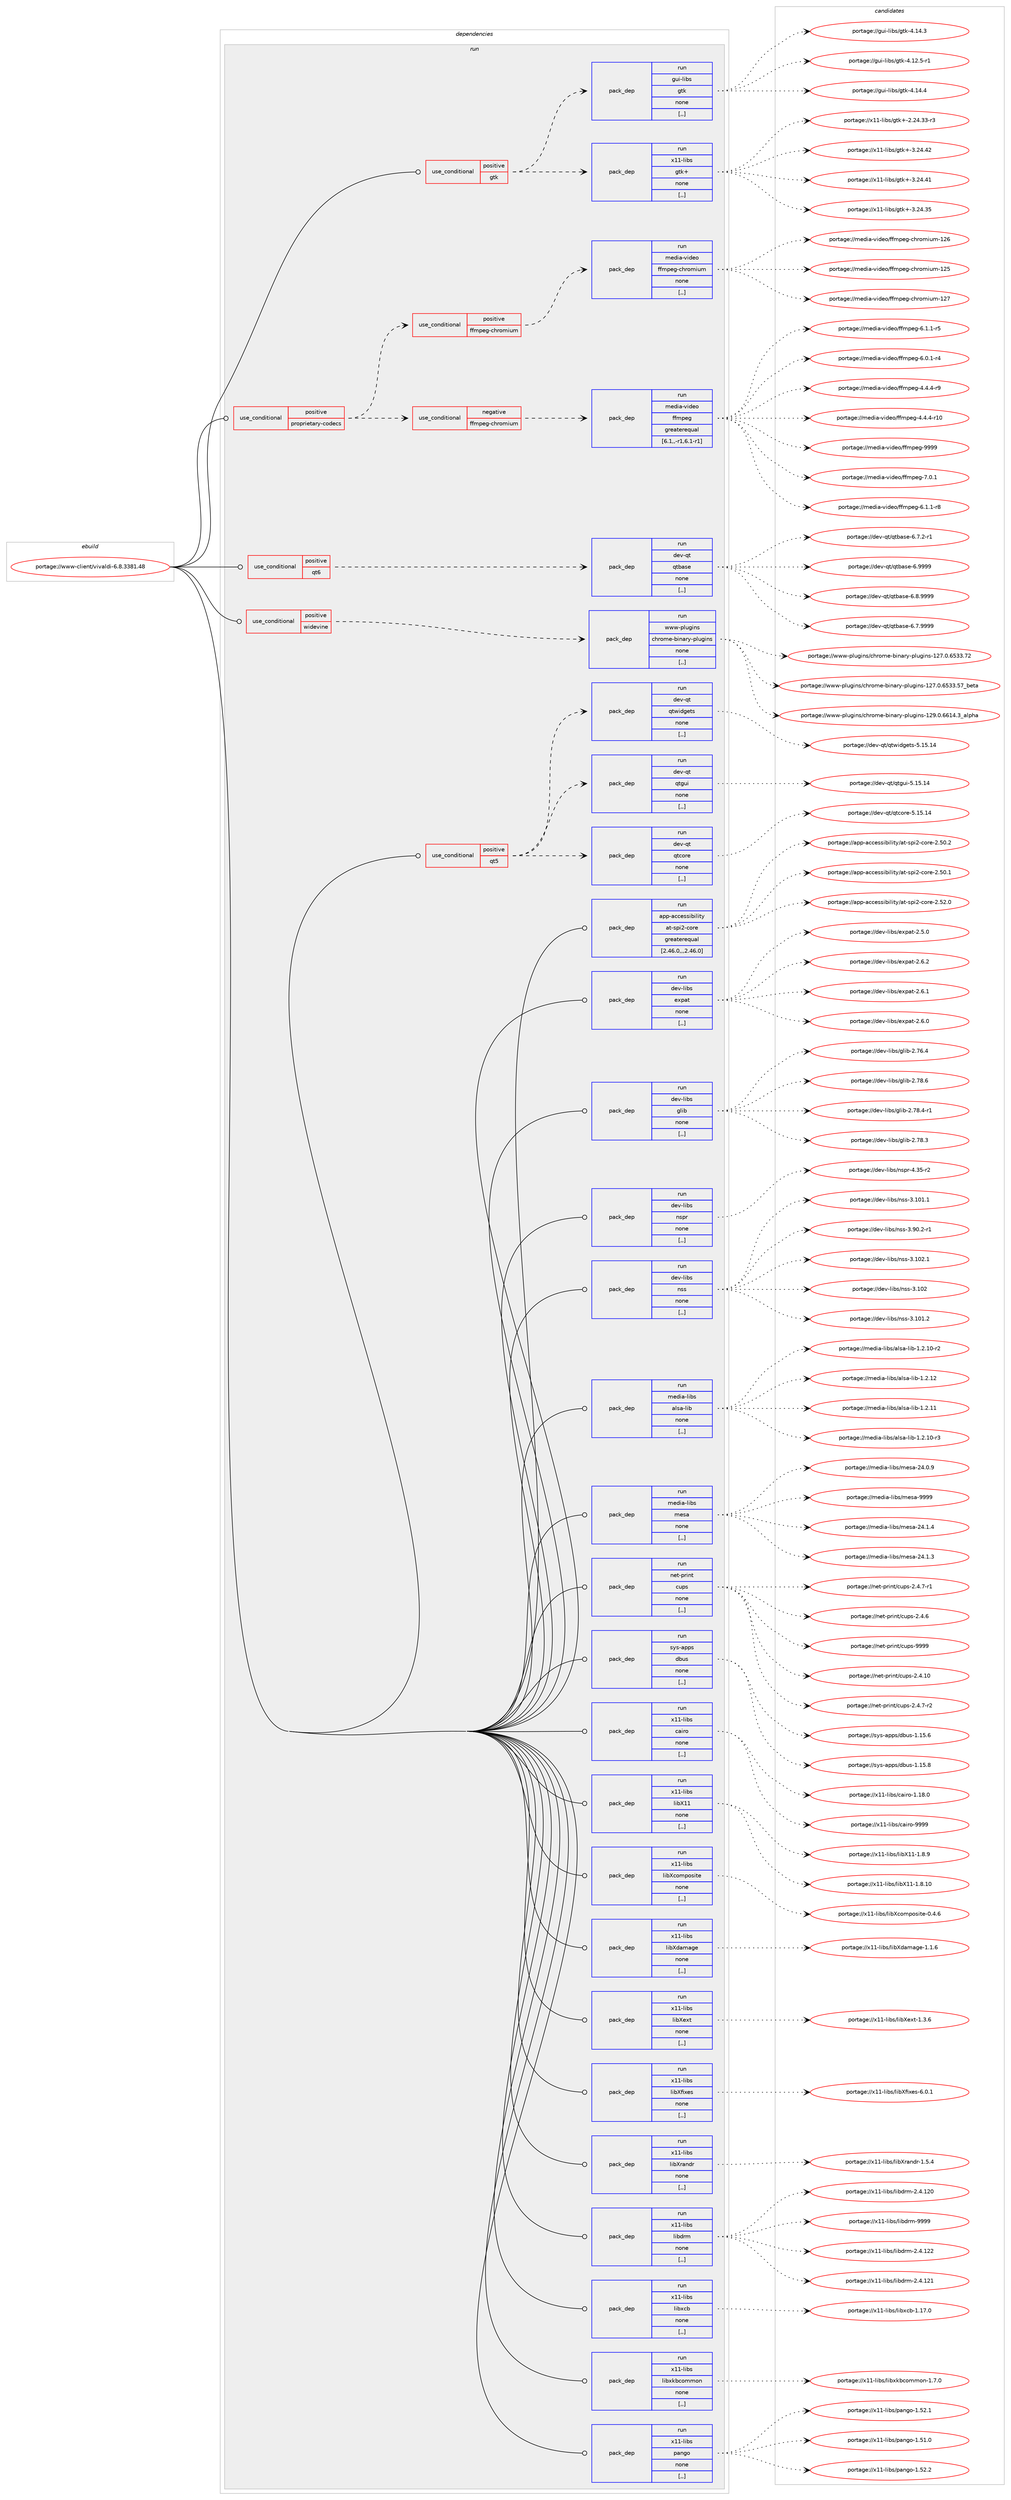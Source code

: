 digraph prolog {

# *************
# Graph options
# *************

newrank=true;
concentrate=true;
compound=true;
graph [rankdir=LR,fontname=Helvetica,fontsize=10,ranksep=1.5];#, ranksep=2.5, nodesep=0.2];
edge  [arrowhead=vee];
node  [fontname=Helvetica,fontsize=10];

# **********
# The ebuild
# **********

subgraph cluster_leftcol {
color=gray;
label=<<i>ebuild</i>>;
id [label="portage://www-client/vivaldi-6.8.3381.48", color=red, width=4, href="../www-client/vivaldi-6.8.3381.48.svg"];
}

# ****************
# The dependencies
# ****************

subgraph cluster_midcol {
color=gray;
label=<<i>dependencies</i>>;
subgraph cluster_compile {
fillcolor="#eeeeee";
style=filled;
label=<<i>compile</i>>;
}
subgraph cluster_compileandrun {
fillcolor="#eeeeee";
style=filled;
label=<<i>compile and run</i>>;
}
subgraph cluster_run {
fillcolor="#eeeeee";
style=filled;
label=<<i>run</i>>;
subgraph cond120284 {
dependency452003 [label=<<TABLE BORDER="0" CELLBORDER="1" CELLSPACING="0" CELLPADDING="4"><TR><TD ROWSPAN="3" CELLPADDING="10">use_conditional</TD></TR><TR><TD>positive</TD></TR><TR><TD>gtk</TD></TR></TABLE>>, shape=none, color=red];
subgraph pack328355 {
dependency452004 [label=<<TABLE BORDER="0" CELLBORDER="1" CELLSPACING="0" CELLPADDING="4" WIDTH="220"><TR><TD ROWSPAN="6" CELLPADDING="30">pack_dep</TD></TR><TR><TD WIDTH="110">run</TD></TR><TR><TD>gui-libs</TD></TR><TR><TD>gtk</TD></TR><TR><TD>none</TD></TR><TR><TD>[,,]</TD></TR></TABLE>>, shape=none, color=blue];
}
dependency452003:e -> dependency452004:w [weight=20,style="dashed",arrowhead="vee"];
subgraph pack328356 {
dependency452005 [label=<<TABLE BORDER="0" CELLBORDER="1" CELLSPACING="0" CELLPADDING="4" WIDTH="220"><TR><TD ROWSPAN="6" CELLPADDING="30">pack_dep</TD></TR><TR><TD WIDTH="110">run</TD></TR><TR><TD>x11-libs</TD></TR><TR><TD>gtk+</TD></TR><TR><TD>none</TD></TR><TR><TD>[,,]</TD></TR></TABLE>>, shape=none, color=blue];
}
dependency452003:e -> dependency452005:w [weight=20,style="dashed",arrowhead="vee"];
}
id:e -> dependency452003:w [weight=20,style="solid",arrowhead="odot"];
subgraph cond120285 {
dependency452006 [label=<<TABLE BORDER="0" CELLBORDER="1" CELLSPACING="0" CELLPADDING="4"><TR><TD ROWSPAN="3" CELLPADDING="10">use_conditional</TD></TR><TR><TD>positive</TD></TR><TR><TD>proprietary-codecs</TD></TR></TABLE>>, shape=none, color=red];
subgraph cond120286 {
dependency452007 [label=<<TABLE BORDER="0" CELLBORDER="1" CELLSPACING="0" CELLPADDING="4"><TR><TD ROWSPAN="3" CELLPADDING="10">use_conditional</TD></TR><TR><TD>negative</TD></TR><TR><TD>ffmpeg-chromium</TD></TR></TABLE>>, shape=none, color=red];
subgraph pack328357 {
dependency452008 [label=<<TABLE BORDER="0" CELLBORDER="1" CELLSPACING="0" CELLPADDING="4" WIDTH="220"><TR><TD ROWSPAN="6" CELLPADDING="30">pack_dep</TD></TR><TR><TD WIDTH="110">run</TD></TR><TR><TD>media-video</TD></TR><TR><TD>ffmpeg</TD></TR><TR><TD>greaterequal</TD></TR><TR><TD>[6.1,,-r1,6.1-r1]</TD></TR></TABLE>>, shape=none, color=blue];
}
dependency452007:e -> dependency452008:w [weight=20,style="dashed",arrowhead="vee"];
}
dependency452006:e -> dependency452007:w [weight=20,style="dashed",arrowhead="vee"];
subgraph cond120287 {
dependency452009 [label=<<TABLE BORDER="0" CELLBORDER="1" CELLSPACING="0" CELLPADDING="4"><TR><TD ROWSPAN="3" CELLPADDING="10">use_conditional</TD></TR><TR><TD>positive</TD></TR><TR><TD>ffmpeg-chromium</TD></TR></TABLE>>, shape=none, color=red];
subgraph pack328358 {
dependency452010 [label=<<TABLE BORDER="0" CELLBORDER="1" CELLSPACING="0" CELLPADDING="4" WIDTH="220"><TR><TD ROWSPAN="6" CELLPADDING="30">pack_dep</TD></TR><TR><TD WIDTH="110">run</TD></TR><TR><TD>media-video</TD></TR><TR><TD>ffmpeg-chromium</TD></TR><TR><TD>none</TD></TR><TR><TD>[,,]</TD></TR></TABLE>>, shape=none, color=blue];
}
dependency452009:e -> dependency452010:w [weight=20,style="dashed",arrowhead="vee"];
}
dependency452006:e -> dependency452009:w [weight=20,style="dashed",arrowhead="vee"];
}
id:e -> dependency452006:w [weight=20,style="solid",arrowhead="odot"];
subgraph cond120288 {
dependency452011 [label=<<TABLE BORDER="0" CELLBORDER="1" CELLSPACING="0" CELLPADDING="4"><TR><TD ROWSPAN="3" CELLPADDING="10">use_conditional</TD></TR><TR><TD>positive</TD></TR><TR><TD>qt5</TD></TR></TABLE>>, shape=none, color=red];
subgraph pack328359 {
dependency452012 [label=<<TABLE BORDER="0" CELLBORDER="1" CELLSPACING="0" CELLPADDING="4" WIDTH="220"><TR><TD ROWSPAN="6" CELLPADDING="30">pack_dep</TD></TR><TR><TD WIDTH="110">run</TD></TR><TR><TD>dev-qt</TD></TR><TR><TD>qtcore</TD></TR><TR><TD>none</TD></TR><TR><TD>[,,]</TD></TR></TABLE>>, shape=none, color=blue];
}
dependency452011:e -> dependency452012:w [weight=20,style="dashed",arrowhead="vee"];
subgraph pack328360 {
dependency452013 [label=<<TABLE BORDER="0" CELLBORDER="1" CELLSPACING="0" CELLPADDING="4" WIDTH="220"><TR><TD ROWSPAN="6" CELLPADDING="30">pack_dep</TD></TR><TR><TD WIDTH="110">run</TD></TR><TR><TD>dev-qt</TD></TR><TR><TD>qtgui</TD></TR><TR><TD>none</TD></TR><TR><TD>[,,]</TD></TR></TABLE>>, shape=none, color=blue];
}
dependency452011:e -> dependency452013:w [weight=20,style="dashed",arrowhead="vee"];
subgraph pack328361 {
dependency452014 [label=<<TABLE BORDER="0" CELLBORDER="1" CELLSPACING="0" CELLPADDING="4" WIDTH="220"><TR><TD ROWSPAN="6" CELLPADDING="30">pack_dep</TD></TR><TR><TD WIDTH="110">run</TD></TR><TR><TD>dev-qt</TD></TR><TR><TD>qtwidgets</TD></TR><TR><TD>none</TD></TR><TR><TD>[,,]</TD></TR></TABLE>>, shape=none, color=blue];
}
dependency452011:e -> dependency452014:w [weight=20,style="dashed",arrowhead="vee"];
}
id:e -> dependency452011:w [weight=20,style="solid",arrowhead="odot"];
subgraph cond120289 {
dependency452015 [label=<<TABLE BORDER="0" CELLBORDER="1" CELLSPACING="0" CELLPADDING="4"><TR><TD ROWSPAN="3" CELLPADDING="10">use_conditional</TD></TR><TR><TD>positive</TD></TR><TR><TD>qt6</TD></TR></TABLE>>, shape=none, color=red];
subgraph pack328362 {
dependency452016 [label=<<TABLE BORDER="0" CELLBORDER="1" CELLSPACING="0" CELLPADDING="4" WIDTH="220"><TR><TD ROWSPAN="6" CELLPADDING="30">pack_dep</TD></TR><TR><TD WIDTH="110">run</TD></TR><TR><TD>dev-qt</TD></TR><TR><TD>qtbase</TD></TR><TR><TD>none</TD></TR><TR><TD>[,,]</TD></TR></TABLE>>, shape=none, color=blue];
}
dependency452015:e -> dependency452016:w [weight=20,style="dashed",arrowhead="vee"];
}
id:e -> dependency452015:w [weight=20,style="solid",arrowhead="odot"];
subgraph cond120290 {
dependency452017 [label=<<TABLE BORDER="0" CELLBORDER="1" CELLSPACING="0" CELLPADDING="4"><TR><TD ROWSPAN="3" CELLPADDING="10">use_conditional</TD></TR><TR><TD>positive</TD></TR><TR><TD>widevine</TD></TR></TABLE>>, shape=none, color=red];
subgraph pack328363 {
dependency452018 [label=<<TABLE BORDER="0" CELLBORDER="1" CELLSPACING="0" CELLPADDING="4" WIDTH="220"><TR><TD ROWSPAN="6" CELLPADDING="30">pack_dep</TD></TR><TR><TD WIDTH="110">run</TD></TR><TR><TD>www-plugins</TD></TR><TR><TD>chrome-binary-plugins</TD></TR><TR><TD>none</TD></TR><TR><TD>[,,]</TD></TR></TABLE>>, shape=none, color=blue];
}
dependency452017:e -> dependency452018:w [weight=20,style="dashed",arrowhead="vee"];
}
id:e -> dependency452017:w [weight=20,style="solid",arrowhead="odot"];
subgraph pack328364 {
dependency452019 [label=<<TABLE BORDER="0" CELLBORDER="1" CELLSPACING="0" CELLPADDING="4" WIDTH="220"><TR><TD ROWSPAN="6" CELLPADDING="30">pack_dep</TD></TR><TR><TD WIDTH="110">run</TD></TR><TR><TD>app-accessibility</TD></TR><TR><TD>at-spi2-core</TD></TR><TR><TD>greaterequal</TD></TR><TR><TD>[2.46.0,,,2.46.0]</TD></TR></TABLE>>, shape=none, color=blue];
}
id:e -> dependency452019:w [weight=20,style="solid",arrowhead="odot"];
subgraph pack328365 {
dependency452020 [label=<<TABLE BORDER="0" CELLBORDER="1" CELLSPACING="0" CELLPADDING="4" WIDTH="220"><TR><TD ROWSPAN="6" CELLPADDING="30">pack_dep</TD></TR><TR><TD WIDTH="110">run</TD></TR><TR><TD>dev-libs</TD></TR><TR><TD>expat</TD></TR><TR><TD>none</TD></TR><TR><TD>[,,]</TD></TR></TABLE>>, shape=none, color=blue];
}
id:e -> dependency452020:w [weight=20,style="solid",arrowhead="odot"];
subgraph pack328366 {
dependency452021 [label=<<TABLE BORDER="0" CELLBORDER="1" CELLSPACING="0" CELLPADDING="4" WIDTH="220"><TR><TD ROWSPAN="6" CELLPADDING="30">pack_dep</TD></TR><TR><TD WIDTH="110">run</TD></TR><TR><TD>dev-libs</TD></TR><TR><TD>glib</TD></TR><TR><TD>none</TD></TR><TR><TD>[,,]</TD></TR></TABLE>>, shape=none, color=blue];
}
id:e -> dependency452021:w [weight=20,style="solid",arrowhead="odot"];
subgraph pack328367 {
dependency452022 [label=<<TABLE BORDER="0" CELLBORDER="1" CELLSPACING="0" CELLPADDING="4" WIDTH="220"><TR><TD ROWSPAN="6" CELLPADDING="30">pack_dep</TD></TR><TR><TD WIDTH="110">run</TD></TR><TR><TD>dev-libs</TD></TR><TR><TD>nspr</TD></TR><TR><TD>none</TD></TR><TR><TD>[,,]</TD></TR></TABLE>>, shape=none, color=blue];
}
id:e -> dependency452022:w [weight=20,style="solid",arrowhead="odot"];
subgraph pack328368 {
dependency452023 [label=<<TABLE BORDER="0" CELLBORDER="1" CELLSPACING="0" CELLPADDING="4" WIDTH="220"><TR><TD ROWSPAN="6" CELLPADDING="30">pack_dep</TD></TR><TR><TD WIDTH="110">run</TD></TR><TR><TD>dev-libs</TD></TR><TR><TD>nss</TD></TR><TR><TD>none</TD></TR><TR><TD>[,,]</TD></TR></TABLE>>, shape=none, color=blue];
}
id:e -> dependency452023:w [weight=20,style="solid",arrowhead="odot"];
subgraph pack328369 {
dependency452024 [label=<<TABLE BORDER="0" CELLBORDER="1" CELLSPACING="0" CELLPADDING="4" WIDTH="220"><TR><TD ROWSPAN="6" CELLPADDING="30">pack_dep</TD></TR><TR><TD WIDTH="110">run</TD></TR><TR><TD>media-libs</TD></TR><TR><TD>alsa-lib</TD></TR><TR><TD>none</TD></TR><TR><TD>[,,]</TD></TR></TABLE>>, shape=none, color=blue];
}
id:e -> dependency452024:w [weight=20,style="solid",arrowhead="odot"];
subgraph pack328370 {
dependency452025 [label=<<TABLE BORDER="0" CELLBORDER="1" CELLSPACING="0" CELLPADDING="4" WIDTH="220"><TR><TD ROWSPAN="6" CELLPADDING="30">pack_dep</TD></TR><TR><TD WIDTH="110">run</TD></TR><TR><TD>media-libs</TD></TR><TR><TD>mesa</TD></TR><TR><TD>none</TD></TR><TR><TD>[,,]</TD></TR></TABLE>>, shape=none, color=blue];
}
id:e -> dependency452025:w [weight=20,style="solid",arrowhead="odot"];
subgraph pack328371 {
dependency452026 [label=<<TABLE BORDER="0" CELLBORDER="1" CELLSPACING="0" CELLPADDING="4" WIDTH="220"><TR><TD ROWSPAN="6" CELLPADDING="30">pack_dep</TD></TR><TR><TD WIDTH="110">run</TD></TR><TR><TD>net-print</TD></TR><TR><TD>cups</TD></TR><TR><TD>none</TD></TR><TR><TD>[,,]</TD></TR></TABLE>>, shape=none, color=blue];
}
id:e -> dependency452026:w [weight=20,style="solid",arrowhead="odot"];
subgraph pack328372 {
dependency452027 [label=<<TABLE BORDER="0" CELLBORDER="1" CELLSPACING="0" CELLPADDING="4" WIDTH="220"><TR><TD ROWSPAN="6" CELLPADDING="30">pack_dep</TD></TR><TR><TD WIDTH="110">run</TD></TR><TR><TD>sys-apps</TD></TR><TR><TD>dbus</TD></TR><TR><TD>none</TD></TR><TR><TD>[,,]</TD></TR></TABLE>>, shape=none, color=blue];
}
id:e -> dependency452027:w [weight=20,style="solid",arrowhead="odot"];
subgraph pack328373 {
dependency452028 [label=<<TABLE BORDER="0" CELLBORDER="1" CELLSPACING="0" CELLPADDING="4" WIDTH="220"><TR><TD ROWSPAN="6" CELLPADDING="30">pack_dep</TD></TR><TR><TD WIDTH="110">run</TD></TR><TR><TD>x11-libs</TD></TR><TR><TD>cairo</TD></TR><TR><TD>none</TD></TR><TR><TD>[,,]</TD></TR></TABLE>>, shape=none, color=blue];
}
id:e -> dependency452028:w [weight=20,style="solid",arrowhead="odot"];
subgraph pack328374 {
dependency452029 [label=<<TABLE BORDER="0" CELLBORDER="1" CELLSPACING="0" CELLPADDING="4" WIDTH="220"><TR><TD ROWSPAN="6" CELLPADDING="30">pack_dep</TD></TR><TR><TD WIDTH="110">run</TD></TR><TR><TD>x11-libs</TD></TR><TR><TD>libX11</TD></TR><TR><TD>none</TD></TR><TR><TD>[,,]</TD></TR></TABLE>>, shape=none, color=blue];
}
id:e -> dependency452029:w [weight=20,style="solid",arrowhead="odot"];
subgraph pack328375 {
dependency452030 [label=<<TABLE BORDER="0" CELLBORDER="1" CELLSPACING="0" CELLPADDING="4" WIDTH="220"><TR><TD ROWSPAN="6" CELLPADDING="30">pack_dep</TD></TR><TR><TD WIDTH="110">run</TD></TR><TR><TD>x11-libs</TD></TR><TR><TD>libXcomposite</TD></TR><TR><TD>none</TD></TR><TR><TD>[,,]</TD></TR></TABLE>>, shape=none, color=blue];
}
id:e -> dependency452030:w [weight=20,style="solid",arrowhead="odot"];
subgraph pack328376 {
dependency452031 [label=<<TABLE BORDER="0" CELLBORDER="1" CELLSPACING="0" CELLPADDING="4" WIDTH="220"><TR><TD ROWSPAN="6" CELLPADDING="30">pack_dep</TD></TR><TR><TD WIDTH="110">run</TD></TR><TR><TD>x11-libs</TD></TR><TR><TD>libXdamage</TD></TR><TR><TD>none</TD></TR><TR><TD>[,,]</TD></TR></TABLE>>, shape=none, color=blue];
}
id:e -> dependency452031:w [weight=20,style="solid",arrowhead="odot"];
subgraph pack328377 {
dependency452032 [label=<<TABLE BORDER="0" CELLBORDER="1" CELLSPACING="0" CELLPADDING="4" WIDTH="220"><TR><TD ROWSPAN="6" CELLPADDING="30">pack_dep</TD></TR><TR><TD WIDTH="110">run</TD></TR><TR><TD>x11-libs</TD></TR><TR><TD>libXext</TD></TR><TR><TD>none</TD></TR><TR><TD>[,,]</TD></TR></TABLE>>, shape=none, color=blue];
}
id:e -> dependency452032:w [weight=20,style="solid",arrowhead="odot"];
subgraph pack328378 {
dependency452033 [label=<<TABLE BORDER="0" CELLBORDER="1" CELLSPACING="0" CELLPADDING="4" WIDTH="220"><TR><TD ROWSPAN="6" CELLPADDING="30">pack_dep</TD></TR><TR><TD WIDTH="110">run</TD></TR><TR><TD>x11-libs</TD></TR><TR><TD>libXfixes</TD></TR><TR><TD>none</TD></TR><TR><TD>[,,]</TD></TR></TABLE>>, shape=none, color=blue];
}
id:e -> dependency452033:w [weight=20,style="solid",arrowhead="odot"];
subgraph pack328379 {
dependency452034 [label=<<TABLE BORDER="0" CELLBORDER="1" CELLSPACING="0" CELLPADDING="4" WIDTH="220"><TR><TD ROWSPAN="6" CELLPADDING="30">pack_dep</TD></TR><TR><TD WIDTH="110">run</TD></TR><TR><TD>x11-libs</TD></TR><TR><TD>libXrandr</TD></TR><TR><TD>none</TD></TR><TR><TD>[,,]</TD></TR></TABLE>>, shape=none, color=blue];
}
id:e -> dependency452034:w [weight=20,style="solid",arrowhead="odot"];
subgraph pack328380 {
dependency452035 [label=<<TABLE BORDER="0" CELLBORDER="1" CELLSPACING="0" CELLPADDING="4" WIDTH="220"><TR><TD ROWSPAN="6" CELLPADDING="30">pack_dep</TD></TR><TR><TD WIDTH="110">run</TD></TR><TR><TD>x11-libs</TD></TR><TR><TD>libdrm</TD></TR><TR><TD>none</TD></TR><TR><TD>[,,]</TD></TR></TABLE>>, shape=none, color=blue];
}
id:e -> dependency452035:w [weight=20,style="solid",arrowhead="odot"];
subgraph pack328381 {
dependency452036 [label=<<TABLE BORDER="0" CELLBORDER="1" CELLSPACING="0" CELLPADDING="4" WIDTH="220"><TR><TD ROWSPAN="6" CELLPADDING="30">pack_dep</TD></TR><TR><TD WIDTH="110">run</TD></TR><TR><TD>x11-libs</TD></TR><TR><TD>libxcb</TD></TR><TR><TD>none</TD></TR><TR><TD>[,,]</TD></TR></TABLE>>, shape=none, color=blue];
}
id:e -> dependency452036:w [weight=20,style="solid",arrowhead="odot"];
subgraph pack328382 {
dependency452037 [label=<<TABLE BORDER="0" CELLBORDER="1" CELLSPACING="0" CELLPADDING="4" WIDTH="220"><TR><TD ROWSPAN="6" CELLPADDING="30">pack_dep</TD></TR><TR><TD WIDTH="110">run</TD></TR><TR><TD>x11-libs</TD></TR><TR><TD>libxkbcommon</TD></TR><TR><TD>none</TD></TR><TR><TD>[,,]</TD></TR></TABLE>>, shape=none, color=blue];
}
id:e -> dependency452037:w [weight=20,style="solid",arrowhead="odot"];
subgraph pack328383 {
dependency452038 [label=<<TABLE BORDER="0" CELLBORDER="1" CELLSPACING="0" CELLPADDING="4" WIDTH="220"><TR><TD ROWSPAN="6" CELLPADDING="30">pack_dep</TD></TR><TR><TD WIDTH="110">run</TD></TR><TR><TD>x11-libs</TD></TR><TR><TD>pango</TD></TR><TR><TD>none</TD></TR><TR><TD>[,,]</TD></TR></TABLE>>, shape=none, color=blue];
}
id:e -> dependency452038:w [weight=20,style="solid",arrowhead="odot"];
}
}

# **************
# The candidates
# **************

subgraph cluster_choices {
rank=same;
color=gray;
label=<<i>candidates</i>>;

subgraph choice328355 {
color=black;
nodesep=1;
choice10311710545108105981154710311610745524649524652 [label="portage://gui-libs/gtk-4.14.4", color=red, width=4,href="../gui-libs/gtk-4.14.4.svg"];
choice10311710545108105981154710311610745524649524651 [label="portage://gui-libs/gtk-4.14.3", color=red, width=4,href="../gui-libs/gtk-4.14.3.svg"];
choice103117105451081059811547103116107455246495046534511449 [label="portage://gui-libs/gtk-4.12.5-r1", color=red, width=4,href="../gui-libs/gtk-4.12.5-r1.svg"];
dependency452004:e -> choice10311710545108105981154710311610745524649524652:w [style=dotted,weight="100"];
dependency452004:e -> choice10311710545108105981154710311610745524649524651:w [style=dotted,weight="100"];
dependency452004:e -> choice103117105451081059811547103116107455246495046534511449:w [style=dotted,weight="100"];
}
subgraph choice328356 {
color=black;
nodesep=1;
choice1204949451081059811547103116107434551465052465250 [label="portage://x11-libs/gtk+-3.24.42", color=red, width=4,href="../x11-libs/gtk+-3.24.42.svg"];
choice1204949451081059811547103116107434551465052465249 [label="portage://x11-libs/gtk+-3.24.41", color=red, width=4,href="../x11-libs/gtk+-3.24.41.svg"];
choice1204949451081059811547103116107434551465052465153 [label="portage://x11-libs/gtk+-3.24.35", color=red, width=4,href="../x11-libs/gtk+-3.24.35.svg"];
choice12049494510810598115471031161074345504650524651514511451 [label="portage://x11-libs/gtk+-2.24.33-r3", color=red, width=4,href="../x11-libs/gtk+-2.24.33-r3.svg"];
dependency452005:e -> choice1204949451081059811547103116107434551465052465250:w [style=dotted,weight="100"];
dependency452005:e -> choice1204949451081059811547103116107434551465052465249:w [style=dotted,weight="100"];
dependency452005:e -> choice1204949451081059811547103116107434551465052465153:w [style=dotted,weight="100"];
dependency452005:e -> choice12049494510810598115471031161074345504650524651514511451:w [style=dotted,weight="100"];
}
subgraph choice328357 {
color=black;
nodesep=1;
choice1091011001059745118105100101111471021021091121011034557575757 [label="portage://media-video/ffmpeg-9999", color=red, width=4,href="../media-video/ffmpeg-9999.svg"];
choice109101100105974511810510010111147102102109112101103455546484649 [label="portage://media-video/ffmpeg-7.0.1", color=red, width=4,href="../media-video/ffmpeg-7.0.1.svg"];
choice1091011001059745118105100101111471021021091121011034554464946494511456 [label="portage://media-video/ffmpeg-6.1.1-r8", color=red, width=4,href="../media-video/ffmpeg-6.1.1-r8.svg"];
choice1091011001059745118105100101111471021021091121011034554464946494511453 [label="portage://media-video/ffmpeg-6.1.1-r5", color=red, width=4,href="../media-video/ffmpeg-6.1.1-r5.svg"];
choice1091011001059745118105100101111471021021091121011034554464846494511452 [label="portage://media-video/ffmpeg-6.0.1-r4", color=red, width=4,href="../media-video/ffmpeg-6.0.1-r4.svg"];
choice1091011001059745118105100101111471021021091121011034552465246524511457 [label="portage://media-video/ffmpeg-4.4.4-r9", color=red, width=4,href="../media-video/ffmpeg-4.4.4-r9.svg"];
choice109101100105974511810510010111147102102109112101103455246524652451144948 [label="portage://media-video/ffmpeg-4.4.4-r10", color=red, width=4,href="../media-video/ffmpeg-4.4.4-r10.svg"];
dependency452008:e -> choice1091011001059745118105100101111471021021091121011034557575757:w [style=dotted,weight="100"];
dependency452008:e -> choice109101100105974511810510010111147102102109112101103455546484649:w [style=dotted,weight="100"];
dependency452008:e -> choice1091011001059745118105100101111471021021091121011034554464946494511456:w [style=dotted,weight="100"];
dependency452008:e -> choice1091011001059745118105100101111471021021091121011034554464946494511453:w [style=dotted,weight="100"];
dependency452008:e -> choice1091011001059745118105100101111471021021091121011034554464846494511452:w [style=dotted,weight="100"];
dependency452008:e -> choice1091011001059745118105100101111471021021091121011034552465246524511457:w [style=dotted,weight="100"];
dependency452008:e -> choice109101100105974511810510010111147102102109112101103455246524652451144948:w [style=dotted,weight="100"];
}
subgraph choice328358 {
color=black;
nodesep=1;
choice109101100105974511810510010111147102102109112101103459910411411110910511710945495055 [label="portage://media-video/ffmpeg-chromium-127", color=red, width=4,href="../media-video/ffmpeg-chromium-127.svg"];
choice109101100105974511810510010111147102102109112101103459910411411110910511710945495054 [label="portage://media-video/ffmpeg-chromium-126", color=red, width=4,href="../media-video/ffmpeg-chromium-126.svg"];
choice109101100105974511810510010111147102102109112101103459910411411110910511710945495053 [label="portage://media-video/ffmpeg-chromium-125", color=red, width=4,href="../media-video/ffmpeg-chromium-125.svg"];
dependency452010:e -> choice109101100105974511810510010111147102102109112101103459910411411110910511710945495055:w [style=dotted,weight="100"];
dependency452010:e -> choice109101100105974511810510010111147102102109112101103459910411411110910511710945495054:w [style=dotted,weight="100"];
dependency452010:e -> choice109101100105974511810510010111147102102109112101103459910411411110910511710945495053:w [style=dotted,weight="100"];
}
subgraph choice328359 {
color=black;
nodesep=1;
choice1001011184511311647113116991111141014553464953464952 [label="portage://dev-qt/qtcore-5.15.14", color=red, width=4,href="../dev-qt/qtcore-5.15.14.svg"];
dependency452012:e -> choice1001011184511311647113116991111141014553464953464952:w [style=dotted,weight="100"];
}
subgraph choice328360 {
color=black;
nodesep=1;
choice10010111845113116471131161031171054553464953464952 [label="portage://dev-qt/qtgui-5.15.14", color=red, width=4,href="../dev-qt/qtgui-5.15.14.svg"];
dependency452013:e -> choice10010111845113116471131161031171054553464953464952:w [style=dotted,weight="100"];
}
subgraph choice328361 {
color=black;
nodesep=1;
choice10010111845113116471131161191051001031011161154553464953464952 [label="portage://dev-qt/qtwidgets-5.15.14", color=red, width=4,href="../dev-qt/qtwidgets-5.15.14.svg"];
dependency452014:e -> choice10010111845113116471131161191051001031011161154553464953464952:w [style=dotted,weight="100"];
}
subgraph choice328362 {
color=black;
nodesep=1;
choice1001011184511311647113116989711510145544657575757 [label="portage://dev-qt/qtbase-6.9999", color=red, width=4,href="../dev-qt/qtbase-6.9999.svg"];
choice10010111845113116471131169897115101455446564657575757 [label="portage://dev-qt/qtbase-6.8.9999", color=red, width=4,href="../dev-qt/qtbase-6.8.9999.svg"];
choice10010111845113116471131169897115101455446554657575757 [label="portage://dev-qt/qtbase-6.7.9999", color=red, width=4,href="../dev-qt/qtbase-6.7.9999.svg"];
choice100101118451131164711311698971151014554465546504511449 [label="portage://dev-qt/qtbase-6.7.2-r1", color=red, width=4,href="../dev-qt/qtbase-6.7.2-r1.svg"];
dependency452016:e -> choice1001011184511311647113116989711510145544657575757:w [style=dotted,weight="100"];
dependency452016:e -> choice10010111845113116471131169897115101455446564657575757:w [style=dotted,weight="100"];
dependency452016:e -> choice10010111845113116471131169897115101455446554657575757:w [style=dotted,weight="100"];
dependency452016:e -> choice100101118451131164711311698971151014554465546504511449:w [style=dotted,weight="100"];
}
subgraph choice328363 {
color=black;
nodesep=1;
choice1191191194511210811710310511011547991041141111091014598105110971141214511210811710310511011545495057464846545449524651959710811210497 [label="portage://www-plugins/chrome-binary-plugins-129.0.6614.3_alpha", color=red, width=4,href="../www-plugins/chrome-binary-plugins-129.0.6614.3_alpha.svg"];
choice119119119451121081171031051101154799104114111109101459810511097114121451121081171031051101154549505546484654535151465550 [label="portage://www-plugins/chrome-binary-plugins-127.0.6533.72", color=red, width=4,href="../www-plugins/chrome-binary-plugins-127.0.6533.72.svg"];
choice119119119451121081171031051101154799104114111109101459810511097114121451121081171031051101154549505546484654535151465355959810111697 [label="portage://www-plugins/chrome-binary-plugins-127.0.6533.57_beta", color=red, width=4,href="../www-plugins/chrome-binary-plugins-127.0.6533.57_beta.svg"];
dependency452018:e -> choice1191191194511210811710310511011547991041141111091014598105110971141214511210811710310511011545495057464846545449524651959710811210497:w [style=dotted,weight="100"];
dependency452018:e -> choice119119119451121081171031051101154799104114111109101459810511097114121451121081171031051101154549505546484654535151465550:w [style=dotted,weight="100"];
dependency452018:e -> choice119119119451121081171031051101154799104114111109101459810511097114121451121081171031051101154549505546484654535151465355959810111697:w [style=dotted,weight="100"];
}
subgraph choice328364 {
color=black;
nodesep=1;
choice97112112459799991011151151059810510810511612147971164511511210550459911111410145504653504648 [label="portage://app-accessibility/at-spi2-core-2.52.0", color=red, width=4,href="../app-accessibility/at-spi2-core-2.52.0.svg"];
choice97112112459799991011151151059810510810511612147971164511511210550459911111410145504653484650 [label="portage://app-accessibility/at-spi2-core-2.50.2", color=red, width=4,href="../app-accessibility/at-spi2-core-2.50.2.svg"];
choice97112112459799991011151151059810510810511612147971164511511210550459911111410145504653484649 [label="portage://app-accessibility/at-spi2-core-2.50.1", color=red, width=4,href="../app-accessibility/at-spi2-core-2.50.1.svg"];
dependency452019:e -> choice97112112459799991011151151059810510810511612147971164511511210550459911111410145504653504648:w [style=dotted,weight="100"];
dependency452019:e -> choice97112112459799991011151151059810510810511612147971164511511210550459911111410145504653484650:w [style=dotted,weight="100"];
dependency452019:e -> choice97112112459799991011151151059810510810511612147971164511511210550459911111410145504653484649:w [style=dotted,weight="100"];
}
subgraph choice328365 {
color=black;
nodesep=1;
choice10010111845108105981154710112011297116455046544650 [label="portage://dev-libs/expat-2.6.2", color=red, width=4,href="../dev-libs/expat-2.6.2.svg"];
choice10010111845108105981154710112011297116455046544649 [label="portage://dev-libs/expat-2.6.1", color=red, width=4,href="../dev-libs/expat-2.6.1.svg"];
choice10010111845108105981154710112011297116455046544648 [label="portage://dev-libs/expat-2.6.0", color=red, width=4,href="../dev-libs/expat-2.6.0.svg"];
choice10010111845108105981154710112011297116455046534648 [label="portage://dev-libs/expat-2.5.0", color=red, width=4,href="../dev-libs/expat-2.5.0.svg"];
dependency452020:e -> choice10010111845108105981154710112011297116455046544650:w [style=dotted,weight="100"];
dependency452020:e -> choice10010111845108105981154710112011297116455046544649:w [style=dotted,weight="100"];
dependency452020:e -> choice10010111845108105981154710112011297116455046544648:w [style=dotted,weight="100"];
dependency452020:e -> choice10010111845108105981154710112011297116455046534648:w [style=dotted,weight="100"];
}
subgraph choice328366 {
color=black;
nodesep=1;
choice1001011184510810598115471031081059845504655564654 [label="portage://dev-libs/glib-2.78.6", color=red, width=4,href="../dev-libs/glib-2.78.6.svg"];
choice10010111845108105981154710310810598455046555646524511449 [label="portage://dev-libs/glib-2.78.4-r1", color=red, width=4,href="../dev-libs/glib-2.78.4-r1.svg"];
choice1001011184510810598115471031081059845504655564651 [label="portage://dev-libs/glib-2.78.3", color=red, width=4,href="../dev-libs/glib-2.78.3.svg"];
choice1001011184510810598115471031081059845504655544652 [label="portage://dev-libs/glib-2.76.4", color=red, width=4,href="../dev-libs/glib-2.76.4.svg"];
dependency452021:e -> choice1001011184510810598115471031081059845504655564654:w [style=dotted,weight="100"];
dependency452021:e -> choice10010111845108105981154710310810598455046555646524511449:w [style=dotted,weight="100"];
dependency452021:e -> choice1001011184510810598115471031081059845504655564651:w [style=dotted,weight="100"];
dependency452021:e -> choice1001011184510810598115471031081059845504655544652:w [style=dotted,weight="100"];
}
subgraph choice328367 {
color=black;
nodesep=1;
choice10010111845108105981154711011511211445524651534511450 [label="portage://dev-libs/nspr-4.35-r2", color=red, width=4,href="../dev-libs/nspr-4.35-r2.svg"];
dependency452022:e -> choice10010111845108105981154711011511211445524651534511450:w [style=dotted,weight="100"];
}
subgraph choice328368 {
color=black;
nodesep=1;
choice1001011184510810598115471101151154551464948504649 [label="portage://dev-libs/nss-3.102.1", color=red, width=4,href="../dev-libs/nss-3.102.1.svg"];
choice100101118451081059811547110115115455146494850 [label="portage://dev-libs/nss-3.102", color=red, width=4,href="../dev-libs/nss-3.102.svg"];
choice1001011184510810598115471101151154551464948494650 [label="portage://dev-libs/nss-3.101.2", color=red, width=4,href="../dev-libs/nss-3.101.2.svg"];
choice1001011184510810598115471101151154551464948494649 [label="portage://dev-libs/nss-3.101.1", color=red, width=4,href="../dev-libs/nss-3.101.1.svg"];
choice100101118451081059811547110115115455146574846504511449 [label="portage://dev-libs/nss-3.90.2-r1", color=red, width=4,href="../dev-libs/nss-3.90.2-r1.svg"];
dependency452023:e -> choice1001011184510810598115471101151154551464948504649:w [style=dotted,weight="100"];
dependency452023:e -> choice100101118451081059811547110115115455146494850:w [style=dotted,weight="100"];
dependency452023:e -> choice1001011184510810598115471101151154551464948494650:w [style=dotted,weight="100"];
dependency452023:e -> choice1001011184510810598115471101151154551464948494649:w [style=dotted,weight="100"];
dependency452023:e -> choice100101118451081059811547110115115455146574846504511449:w [style=dotted,weight="100"];
}
subgraph choice328369 {
color=black;
nodesep=1;
choice109101100105974510810598115479710811597451081059845494650464950 [label="portage://media-libs/alsa-lib-1.2.12", color=red, width=4,href="../media-libs/alsa-lib-1.2.12.svg"];
choice109101100105974510810598115479710811597451081059845494650464949 [label="portage://media-libs/alsa-lib-1.2.11", color=red, width=4,href="../media-libs/alsa-lib-1.2.11.svg"];
choice1091011001059745108105981154797108115974510810598454946504649484511451 [label="portage://media-libs/alsa-lib-1.2.10-r3", color=red, width=4,href="../media-libs/alsa-lib-1.2.10-r3.svg"];
choice1091011001059745108105981154797108115974510810598454946504649484511450 [label="portage://media-libs/alsa-lib-1.2.10-r2", color=red, width=4,href="../media-libs/alsa-lib-1.2.10-r2.svg"];
dependency452024:e -> choice109101100105974510810598115479710811597451081059845494650464950:w [style=dotted,weight="100"];
dependency452024:e -> choice109101100105974510810598115479710811597451081059845494650464949:w [style=dotted,weight="100"];
dependency452024:e -> choice1091011001059745108105981154797108115974510810598454946504649484511451:w [style=dotted,weight="100"];
dependency452024:e -> choice1091011001059745108105981154797108115974510810598454946504649484511450:w [style=dotted,weight="100"];
}
subgraph choice328370 {
color=black;
nodesep=1;
choice10910110010597451081059811547109101115974557575757 [label="portage://media-libs/mesa-9999", color=red, width=4,href="../media-libs/mesa-9999.svg"];
choice109101100105974510810598115471091011159745505246494652 [label="portage://media-libs/mesa-24.1.4", color=red, width=4,href="../media-libs/mesa-24.1.4.svg"];
choice109101100105974510810598115471091011159745505246494651 [label="portage://media-libs/mesa-24.1.3", color=red, width=4,href="../media-libs/mesa-24.1.3.svg"];
choice109101100105974510810598115471091011159745505246484657 [label="portage://media-libs/mesa-24.0.9", color=red, width=4,href="../media-libs/mesa-24.0.9.svg"];
dependency452025:e -> choice10910110010597451081059811547109101115974557575757:w [style=dotted,weight="100"];
dependency452025:e -> choice109101100105974510810598115471091011159745505246494652:w [style=dotted,weight="100"];
dependency452025:e -> choice109101100105974510810598115471091011159745505246494651:w [style=dotted,weight="100"];
dependency452025:e -> choice109101100105974510810598115471091011159745505246484657:w [style=dotted,weight="100"];
}
subgraph choice328371 {
color=black;
nodesep=1;
choice1101011164511211410511011647991171121154557575757 [label="portage://net-print/cups-9999", color=red, width=4,href="../net-print/cups-9999.svg"];
choice11010111645112114105110116479911711211545504652464948 [label="portage://net-print/cups-2.4.10", color=red, width=4,href="../net-print/cups-2.4.10.svg"];
choice1101011164511211410511011647991171121154550465246554511450 [label="portage://net-print/cups-2.4.7-r2", color=red, width=4,href="../net-print/cups-2.4.7-r2.svg"];
choice1101011164511211410511011647991171121154550465246554511449 [label="portage://net-print/cups-2.4.7-r1", color=red, width=4,href="../net-print/cups-2.4.7-r1.svg"];
choice110101116451121141051101164799117112115455046524654 [label="portage://net-print/cups-2.4.6", color=red, width=4,href="../net-print/cups-2.4.6.svg"];
dependency452026:e -> choice1101011164511211410511011647991171121154557575757:w [style=dotted,weight="100"];
dependency452026:e -> choice11010111645112114105110116479911711211545504652464948:w [style=dotted,weight="100"];
dependency452026:e -> choice1101011164511211410511011647991171121154550465246554511450:w [style=dotted,weight="100"];
dependency452026:e -> choice1101011164511211410511011647991171121154550465246554511449:w [style=dotted,weight="100"];
dependency452026:e -> choice110101116451121141051101164799117112115455046524654:w [style=dotted,weight="100"];
}
subgraph choice328372 {
color=black;
nodesep=1;
choice1151211154597112112115471009811711545494649534656 [label="portage://sys-apps/dbus-1.15.8", color=red, width=4,href="../sys-apps/dbus-1.15.8.svg"];
choice1151211154597112112115471009811711545494649534654 [label="portage://sys-apps/dbus-1.15.6", color=red, width=4,href="../sys-apps/dbus-1.15.6.svg"];
dependency452027:e -> choice1151211154597112112115471009811711545494649534656:w [style=dotted,weight="100"];
dependency452027:e -> choice1151211154597112112115471009811711545494649534654:w [style=dotted,weight="100"];
}
subgraph choice328373 {
color=black;
nodesep=1;
choice120494945108105981154799971051141114557575757 [label="portage://x11-libs/cairo-9999", color=red, width=4,href="../x11-libs/cairo-9999.svg"];
choice1204949451081059811547999710511411145494649564648 [label="portage://x11-libs/cairo-1.18.0", color=red, width=4,href="../x11-libs/cairo-1.18.0.svg"];
dependency452028:e -> choice120494945108105981154799971051141114557575757:w [style=dotted,weight="100"];
dependency452028:e -> choice1204949451081059811547999710511411145494649564648:w [style=dotted,weight="100"];
}
subgraph choice328374 {
color=black;
nodesep=1;
choice12049494510810598115471081059888494945494656464948 [label="portage://x11-libs/libX11-1.8.10", color=red, width=4,href="../x11-libs/libX11-1.8.10.svg"];
choice120494945108105981154710810598884949454946564657 [label="portage://x11-libs/libX11-1.8.9", color=red, width=4,href="../x11-libs/libX11-1.8.9.svg"];
dependency452029:e -> choice12049494510810598115471081059888494945494656464948:w [style=dotted,weight="100"];
dependency452029:e -> choice120494945108105981154710810598884949454946564657:w [style=dotted,weight="100"];
}
subgraph choice328375 {
color=black;
nodesep=1;
choice1204949451081059811547108105988899111109112111115105116101454846524654 [label="portage://x11-libs/libXcomposite-0.4.6", color=red, width=4,href="../x11-libs/libXcomposite-0.4.6.svg"];
dependency452030:e -> choice1204949451081059811547108105988899111109112111115105116101454846524654:w [style=dotted,weight="100"];
}
subgraph choice328376 {
color=black;
nodesep=1;
choice120494945108105981154710810598881009710997103101454946494654 [label="portage://x11-libs/libXdamage-1.1.6", color=red, width=4,href="../x11-libs/libXdamage-1.1.6.svg"];
dependency452031:e -> choice120494945108105981154710810598881009710997103101454946494654:w [style=dotted,weight="100"];
}
subgraph choice328377 {
color=black;
nodesep=1;
choice12049494510810598115471081059888101120116454946514654 [label="portage://x11-libs/libXext-1.3.6", color=red, width=4,href="../x11-libs/libXext-1.3.6.svg"];
dependency452032:e -> choice12049494510810598115471081059888101120116454946514654:w [style=dotted,weight="100"];
}
subgraph choice328378 {
color=black;
nodesep=1;
choice12049494510810598115471081059888102105120101115455446484649 [label="portage://x11-libs/libXfixes-6.0.1", color=red, width=4,href="../x11-libs/libXfixes-6.0.1.svg"];
dependency452033:e -> choice12049494510810598115471081059888102105120101115455446484649:w [style=dotted,weight="100"];
}
subgraph choice328379 {
color=black;
nodesep=1;
choice1204949451081059811547108105988811497110100114454946534652 [label="portage://x11-libs/libXrandr-1.5.4", color=red, width=4,href="../x11-libs/libXrandr-1.5.4.svg"];
dependency452034:e -> choice1204949451081059811547108105988811497110100114454946534652:w [style=dotted,weight="100"];
}
subgraph choice328380 {
color=black;
nodesep=1;
choice1204949451081059811547108105981001141094557575757 [label="portage://x11-libs/libdrm-9999", color=red, width=4,href="../x11-libs/libdrm-9999.svg"];
choice1204949451081059811547108105981001141094550465246495050 [label="portage://x11-libs/libdrm-2.4.122", color=red, width=4,href="../x11-libs/libdrm-2.4.122.svg"];
choice1204949451081059811547108105981001141094550465246495049 [label="portage://x11-libs/libdrm-2.4.121", color=red, width=4,href="../x11-libs/libdrm-2.4.121.svg"];
choice1204949451081059811547108105981001141094550465246495048 [label="portage://x11-libs/libdrm-2.4.120", color=red, width=4,href="../x11-libs/libdrm-2.4.120.svg"];
dependency452035:e -> choice1204949451081059811547108105981001141094557575757:w [style=dotted,weight="100"];
dependency452035:e -> choice1204949451081059811547108105981001141094550465246495050:w [style=dotted,weight="100"];
dependency452035:e -> choice1204949451081059811547108105981001141094550465246495049:w [style=dotted,weight="100"];
dependency452035:e -> choice1204949451081059811547108105981001141094550465246495048:w [style=dotted,weight="100"];
}
subgraph choice328381 {
color=black;
nodesep=1;
choice120494945108105981154710810598120999845494649554648 [label="portage://x11-libs/libxcb-1.17.0", color=red, width=4,href="../x11-libs/libxcb-1.17.0.svg"];
dependency452036:e -> choice120494945108105981154710810598120999845494649554648:w [style=dotted,weight="100"];
}
subgraph choice328382 {
color=black;
nodesep=1;
choice1204949451081059811547108105981201079899111109109111110454946554648 [label="portage://x11-libs/libxkbcommon-1.7.0", color=red, width=4,href="../x11-libs/libxkbcommon-1.7.0.svg"];
dependency452037:e -> choice1204949451081059811547108105981201079899111109109111110454946554648:w [style=dotted,weight="100"];
}
subgraph choice328383 {
color=black;
nodesep=1;
choice12049494510810598115471129711010311145494653504650 [label="portage://x11-libs/pango-1.52.2", color=red, width=4,href="../x11-libs/pango-1.52.2.svg"];
choice12049494510810598115471129711010311145494653504649 [label="portage://x11-libs/pango-1.52.1", color=red, width=4,href="../x11-libs/pango-1.52.1.svg"];
choice12049494510810598115471129711010311145494653494648 [label="portage://x11-libs/pango-1.51.0", color=red, width=4,href="../x11-libs/pango-1.51.0.svg"];
dependency452038:e -> choice12049494510810598115471129711010311145494653504650:w [style=dotted,weight="100"];
dependency452038:e -> choice12049494510810598115471129711010311145494653504649:w [style=dotted,weight="100"];
dependency452038:e -> choice12049494510810598115471129711010311145494653494648:w [style=dotted,weight="100"];
}
}

}
